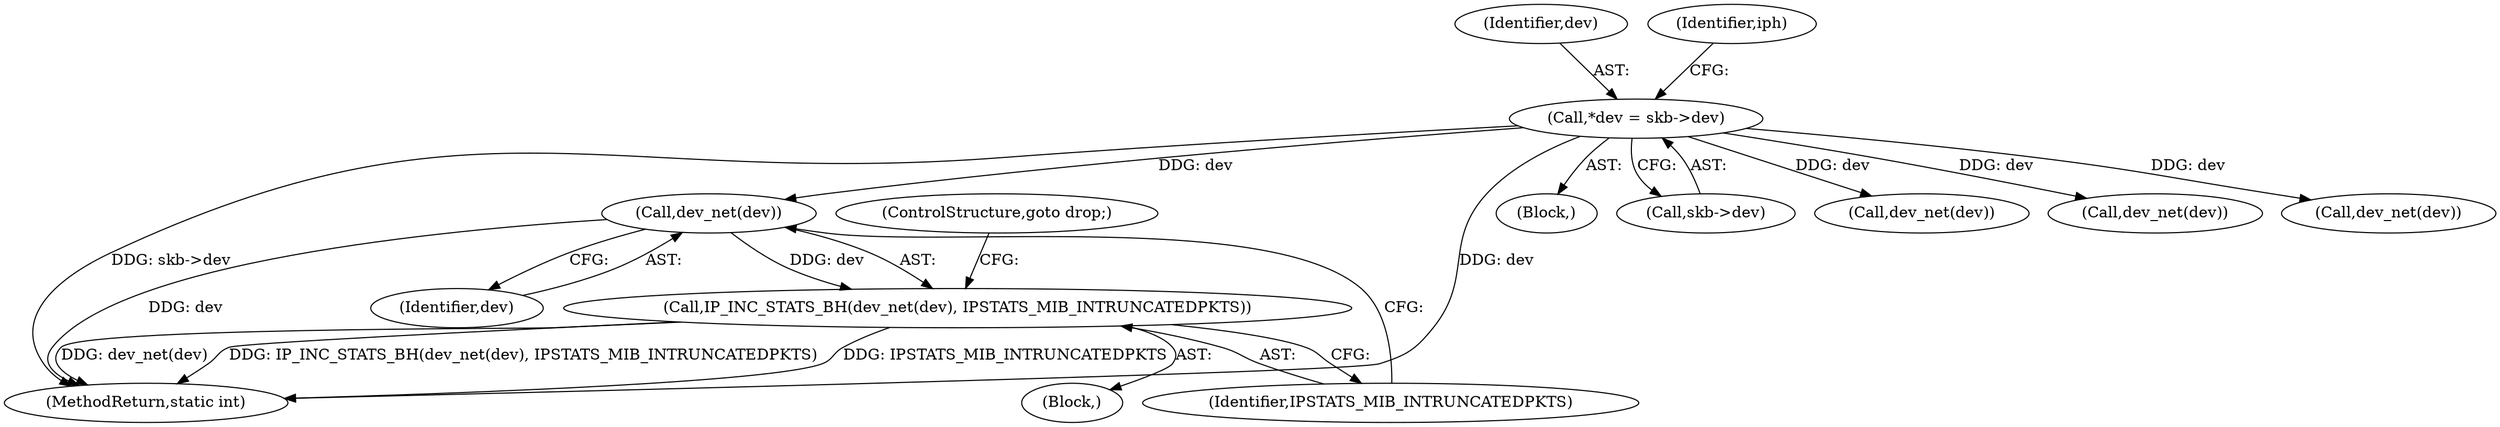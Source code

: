digraph "0_linux_f8e9881c2aef1e982e5abc25c046820cd0b7cf64@pointer" {
"1000176" [label="(Call,dev_net(dev))"];
"1000108" [label="(Call,*dev = skb->dev)"];
"1000175" [label="(Call,IP_INC_STATS_BH(dev_net(dev), IPSTATS_MIB_INTRUNCATEDPKTS))"];
"1000109" [label="(Identifier,dev)"];
"1000108" [label="(Call,*dev = skb->dev)"];
"1000178" [label="(Identifier,IPSTATS_MIB_INTRUNCATEDPKTS)"];
"1000104" [label="(Block,)"];
"1000177" [label="(Identifier,dev)"];
"1000110" [label="(Call,skb->dev)"];
"1000174" [label="(Block,)"];
"1000228" [label="(Call,dev_net(dev))"];
"1000115" [label="(Identifier,iph)"];
"1000196" [label="(Call,dev_net(dev))"];
"1000266" [label="(MethodReturn,static int)"];
"1000179" [label="(ControlStructure,goto drop;)"];
"1000175" [label="(Call,IP_INC_STATS_BH(dev_net(dev), IPSTATS_MIB_INTRUNCATEDPKTS))"];
"1000259" [label="(Call,dev_net(dev))"];
"1000176" [label="(Call,dev_net(dev))"];
"1000176" -> "1000175"  [label="AST: "];
"1000176" -> "1000177"  [label="CFG: "];
"1000177" -> "1000176"  [label="AST: "];
"1000178" -> "1000176"  [label="CFG: "];
"1000176" -> "1000266"  [label="DDG: dev"];
"1000176" -> "1000175"  [label="DDG: dev"];
"1000108" -> "1000176"  [label="DDG: dev"];
"1000108" -> "1000104"  [label="AST: "];
"1000108" -> "1000110"  [label="CFG: "];
"1000109" -> "1000108"  [label="AST: "];
"1000110" -> "1000108"  [label="AST: "];
"1000115" -> "1000108"  [label="CFG: "];
"1000108" -> "1000266"  [label="DDG: skb->dev"];
"1000108" -> "1000266"  [label="DDG: dev"];
"1000108" -> "1000196"  [label="DDG: dev"];
"1000108" -> "1000228"  [label="DDG: dev"];
"1000108" -> "1000259"  [label="DDG: dev"];
"1000175" -> "1000174"  [label="AST: "];
"1000175" -> "1000178"  [label="CFG: "];
"1000178" -> "1000175"  [label="AST: "];
"1000179" -> "1000175"  [label="CFG: "];
"1000175" -> "1000266"  [label="DDG: IPSTATS_MIB_INTRUNCATEDPKTS"];
"1000175" -> "1000266"  [label="DDG: dev_net(dev)"];
"1000175" -> "1000266"  [label="DDG: IP_INC_STATS_BH(dev_net(dev), IPSTATS_MIB_INTRUNCATEDPKTS)"];
}
